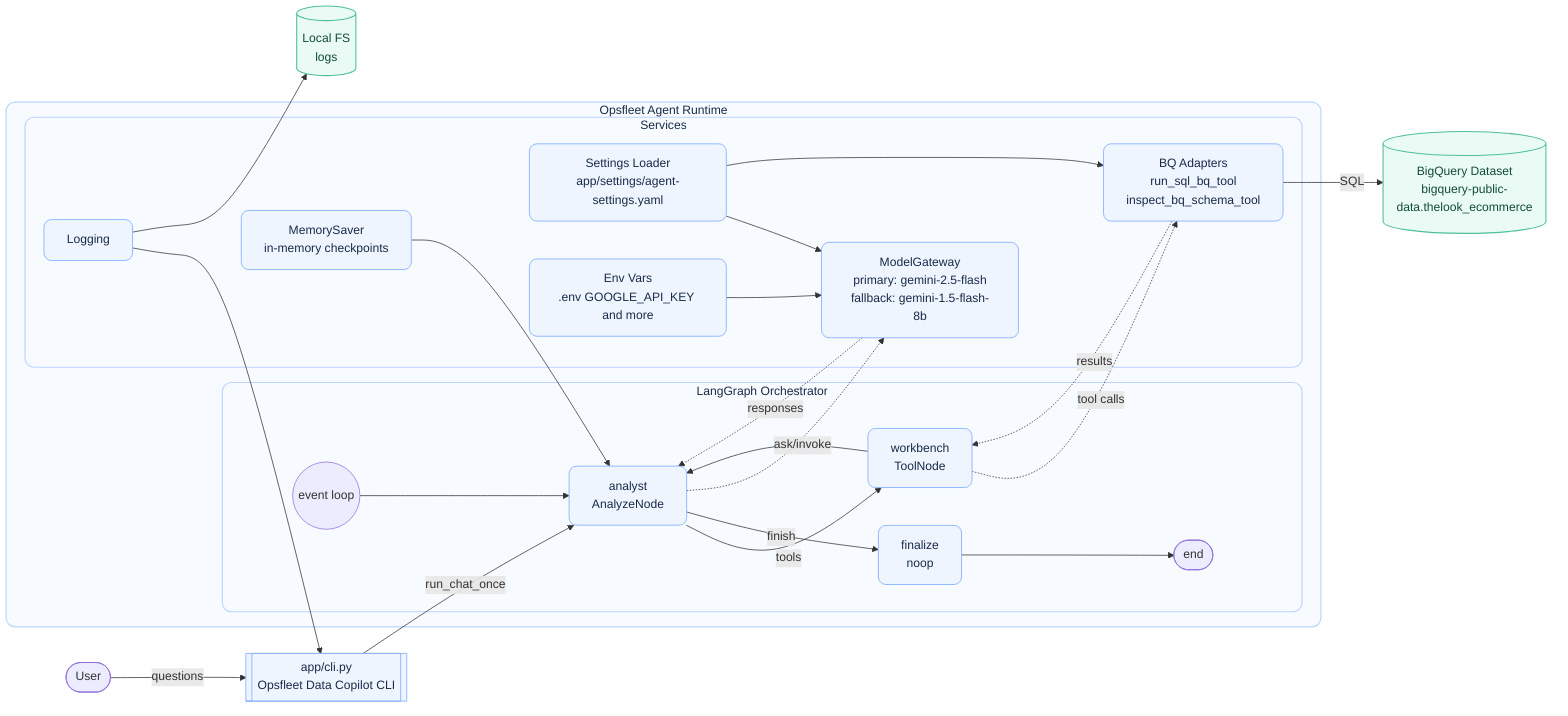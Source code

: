 flowchart LR

%% ─────────────────────────
%% Opsfleet Agent Architecture (final)
%% ─────────────────────────

%% External actors
user([User])
cli[[app/cli.py<br/>Opsfleet Data Copilot CLI]]

%% Runtime
subgraph runtime[Opsfleet Agent Runtime]
  direction TB

  %% Orchestrator
  subgraph orch[LangGraph Orchestrator]
    direction TB
    loop((event loop))
    analyst["analyst<br/>AnalyzeNode"]
    workbench["workbench<br/>ToolNode"]
    finalize["finalize<br/>noop"]
    terminus([end])

    %% Control flow
    analyst -->|tools| workbench
    workbench --> analyst
    analyst -->|finish| finalize
    finalize --> terminus
    loop --> analyst
  end

  %% Services
  subgraph services[Services]
    direction TB
    memo["MemorySaver<br/>in-memory checkpoints"]
    settings["Settings Loader<br/>app/settings/agent-settings.yaml"]
    env["Env Vars<br/>.env GOOGLE_API_KEY and more"]
    model["ModelGateway<br/>primary: gemini-2.5-flash<br/>fallback: gemini-1.5-flash-8b"]
    adapters["BQ Adapters<br/>run_sql_bq_tool<br/>inspect_bq_schema_tool"]
    logs["Logging"]
  end
end

%% Storage / external systems
fs[(Local FS<br/>logs)]
bq[(BigQuery Dataset<br/>bigquery-public-data.thelook_ecommerce)]

%% External I/O
user -->|questions| cli
cli -->|run_chat_once| analyst

%% LLM request/response (dashed)
analyst -. "ask/invoke" .-> model
model   -. "responses"  .-> analyst

%% Tool calls (dashed)
workbench -. "tool calls" .-> adapters
adapters  -. "results"    .-> workbench

%% Tool backends
adapters -->|SQL| bq

%% Config & infra wiring
settings --> model
settings --> adapters
env --> model
memo --> analyst
logs --> cli
logs --> fs

%% Styling
classDef box fill:#eef5ff,stroke:#8cb3ff,rx:10,ry:10,stroke-width:1.2px,color:#1a2b49;
classDef group fill:#f7fbff,stroke:#bcd3ff,rx:12,ry:12,stroke-width:1.5px,color:#1a2b49;
classDef store fill:#eafaf5,stroke:#4fbf9f,stroke-width:1.4px,rx:14,ry:14,color:#124c3a;

class cli,analyst,workbench,finalize,model,adapters,settings,env,logs,memo box;
class runtime,orch,services group;
class fs,bq store;